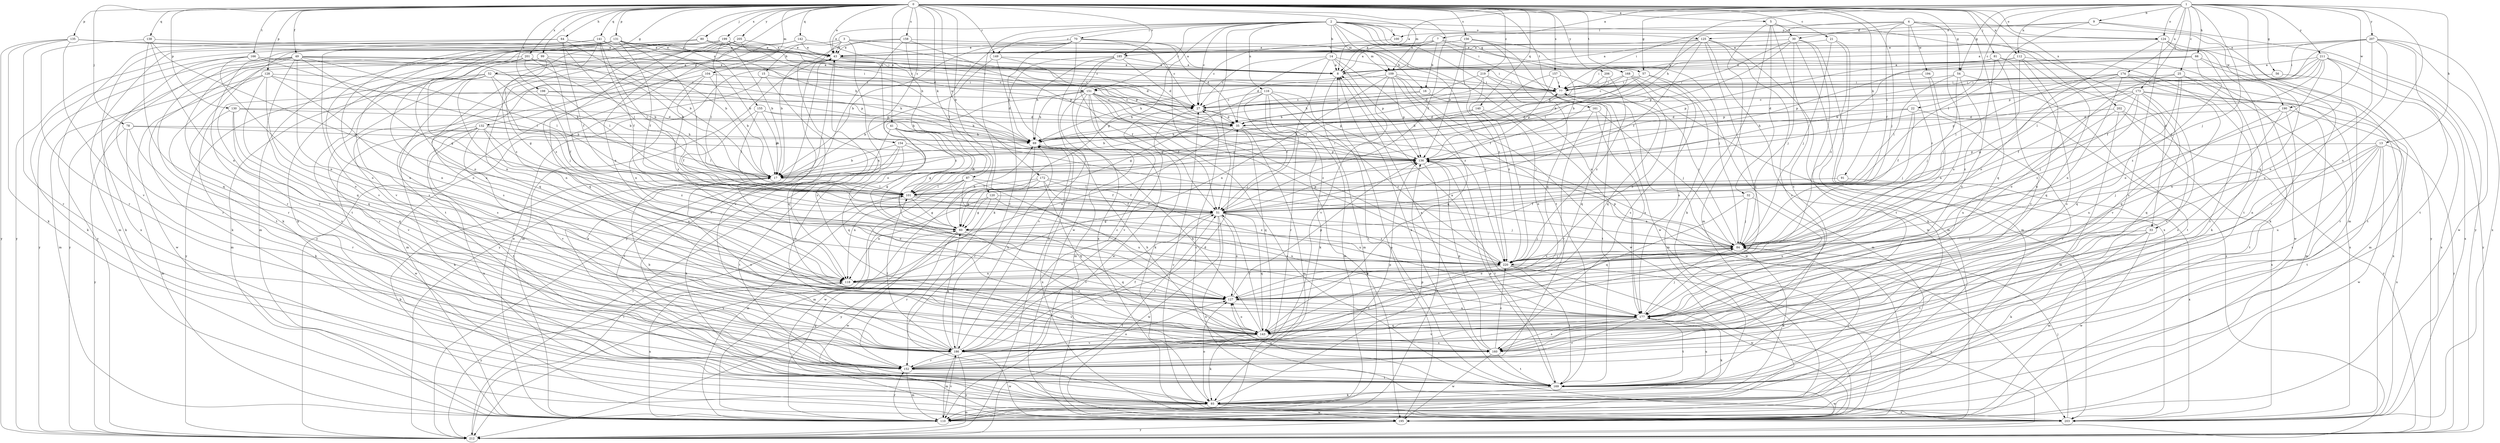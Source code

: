 strict digraph  {
0;
1;
2;
3;
4;
5;
7;
8;
9;
13;
14;
15;
16;
17;
21;
22;
25;
27;
30;
32;
33;
35;
41;
43;
49;
51;
52;
54;
56;
57;
60;
64;
66;
69;
70;
77;
78;
80;
81;
84;
87;
91;
93;
99;
100;
101;
104;
109;
110;
112;
116;
118;
120;
124;
125;
127;
128;
130;
131;
132;
135;
136;
138;
140;
141;
142;
143;
149;
151;
152;
154;
155;
156;
157;
158;
160;
161;
166;
168;
169;
172;
173;
174;
177;
185;
186;
190;
194;
195;
198;
199;
201;
202;
203;
205;
206;
207;
211;
212;
219;
220;
0 -> 5  [label=a];
0 -> 21  [label=c];
0 -> 41  [label=e];
0 -> 43  [label=e];
0 -> 49  [label=f];
0 -> 51  [label=f];
0 -> 52  [label=g];
0 -> 54  [label=g];
0 -> 64  [label=h];
0 -> 78  [label=j];
0 -> 80  [label=j];
0 -> 81  [label=j];
0 -> 84  [label=j];
0 -> 87  [label=k];
0 -> 91  [label=k];
0 -> 99  [label=l];
0 -> 104  [label=m];
0 -> 109  [label=m];
0 -> 112  [label=n];
0 -> 120  [label=o];
0 -> 124  [label=o];
0 -> 128  [label=p];
0 -> 130  [label=p];
0 -> 131  [label=p];
0 -> 132  [label=p];
0 -> 135  [label=p];
0 -> 138  [label=q];
0 -> 140  [label=q];
0 -> 141  [label=q];
0 -> 142  [label=q];
0 -> 149  [label=r];
0 -> 154  [label=s];
0 -> 155  [label=s];
0 -> 156  [label=s];
0 -> 157  [label=s];
0 -> 158  [label=s];
0 -> 161  [label=t];
0 -> 166  [label=t];
0 -> 168  [label=t];
0 -> 172  [label=u];
0 -> 185  [label=v];
0 -> 198  [label=x];
0 -> 199  [label=x];
0 -> 201  [label=x];
0 -> 202  [label=x];
0 -> 205  [label=y];
0 -> 206  [label=y];
0 -> 219  [label=z];
1 -> 7  [label=a];
1 -> 8  [label=a];
1 -> 9  [label=b];
1 -> 13  [label=b];
1 -> 22  [label=c];
1 -> 25  [label=c];
1 -> 54  [label=g];
1 -> 56  [label=g];
1 -> 57  [label=g];
1 -> 66  [label=h];
1 -> 69  [label=h];
1 -> 84  [label=j];
1 -> 112  [label=n];
1 -> 124  [label=o];
1 -> 143  [label=q];
1 -> 173  [label=u];
1 -> 174  [label=u];
1 -> 177  [label=u];
1 -> 190  [label=w];
1 -> 207  [label=y];
1 -> 211  [label=y];
2 -> 14  [label=b];
2 -> 27  [label=c];
2 -> 43  [label=e];
2 -> 51  [label=f];
2 -> 57  [label=g];
2 -> 60  [label=g];
2 -> 70  [label=i];
2 -> 77  [label=i];
2 -> 93  [label=k];
2 -> 100  [label=l];
2 -> 109  [label=m];
2 -> 116  [label=n];
2 -> 124  [label=o];
2 -> 125  [label=o];
2 -> 149  [label=r];
2 -> 151  [label=r];
2 -> 169  [label=t];
2 -> 177  [label=u];
2 -> 203  [label=x];
3 -> 15  [label=b];
3 -> 16  [label=b];
3 -> 27  [label=c];
3 -> 43  [label=e];
3 -> 109  [label=m];
3 -> 118  [label=n];
3 -> 160  [label=s];
3 -> 212  [label=y];
4 -> 8  [label=a];
4 -> 30  [label=d];
4 -> 51  [label=f];
4 -> 100  [label=l];
4 -> 143  [label=q];
4 -> 177  [label=u];
4 -> 190  [label=w];
4 -> 194  [label=w];
4 -> 220  [label=z];
5 -> 30  [label=d];
5 -> 32  [label=d];
5 -> 33  [label=d];
5 -> 93  [label=k];
5 -> 110  [label=m];
5 -> 160  [label=s];
7 -> 8  [label=a];
7 -> 16  [label=b];
7 -> 17  [label=b];
7 -> 33  [label=d];
7 -> 43  [label=e];
7 -> 151  [label=r];
7 -> 185  [label=v];
8 -> 77  [label=i];
8 -> 110  [label=m];
9 -> 77  [label=i];
9 -> 101  [label=l];
9 -> 110  [label=m];
9 -> 125  [label=o];
9 -> 212  [label=y];
13 -> 84  [label=j];
13 -> 118  [label=n];
13 -> 136  [label=p];
13 -> 160  [label=s];
13 -> 169  [label=t];
13 -> 177  [label=u];
13 -> 195  [label=w];
13 -> 203  [label=x];
14 -> 8  [label=a];
14 -> 27  [label=c];
14 -> 35  [label=d];
14 -> 51  [label=f];
14 -> 77  [label=i];
14 -> 136  [label=p];
14 -> 220  [label=z];
15 -> 110  [label=m];
15 -> 143  [label=q];
15 -> 151  [label=r];
16 -> 27  [label=c];
16 -> 69  [label=h];
16 -> 169  [label=t];
17 -> 101  [label=l];
17 -> 127  [label=o];
17 -> 160  [label=s];
21 -> 43  [label=e];
21 -> 84  [label=j];
21 -> 110  [label=m];
21 -> 220  [label=z];
22 -> 35  [label=d];
22 -> 51  [label=f];
22 -> 69  [label=h];
22 -> 84  [label=j];
22 -> 152  [label=r];
25 -> 77  [label=i];
25 -> 127  [label=o];
25 -> 143  [label=q];
25 -> 152  [label=r];
25 -> 186  [label=v];
25 -> 203  [label=x];
27 -> 35  [label=d];
27 -> 186  [label=v];
30 -> 43  [label=e];
30 -> 84  [label=j];
30 -> 101  [label=l];
30 -> 110  [label=m];
30 -> 136  [label=p];
30 -> 169  [label=t];
30 -> 203  [label=x];
32 -> 51  [label=f];
32 -> 84  [label=j];
32 -> 143  [label=q];
32 -> 177  [label=u];
33 -> 84  [label=j];
33 -> 93  [label=k];
33 -> 110  [label=m];
33 -> 169  [label=t];
33 -> 195  [label=w];
35 -> 69  [label=h];
35 -> 110  [label=m];
35 -> 118  [label=n];
35 -> 143  [label=q];
35 -> 195  [label=w];
41 -> 60  [label=g];
41 -> 69  [label=h];
41 -> 84  [label=j];
41 -> 143  [label=q];
41 -> 169  [label=t];
41 -> 186  [label=v];
43 -> 8  [label=a];
43 -> 27  [label=c];
43 -> 110  [label=m];
43 -> 152  [label=r];
43 -> 186  [label=v];
43 -> 212  [label=y];
43 -> 220  [label=z];
49 -> 8  [label=a];
49 -> 17  [label=b];
49 -> 60  [label=g];
49 -> 93  [label=k];
49 -> 101  [label=l];
49 -> 127  [label=o];
49 -> 136  [label=p];
49 -> 143  [label=q];
49 -> 152  [label=r];
49 -> 186  [label=v];
49 -> 212  [label=y];
51 -> 60  [label=g];
51 -> 84  [label=j];
51 -> 127  [label=o];
51 -> 136  [label=p];
51 -> 143  [label=q];
51 -> 186  [label=v];
51 -> 195  [label=w];
51 -> 203  [label=x];
51 -> 220  [label=z];
52 -> 17  [label=b];
52 -> 77  [label=i];
52 -> 84  [label=j];
52 -> 110  [label=m];
52 -> 118  [label=n];
52 -> 136  [label=p];
52 -> 152  [label=r];
52 -> 160  [label=s];
52 -> 212  [label=y];
54 -> 77  [label=i];
54 -> 84  [label=j];
54 -> 101  [label=l];
54 -> 169  [label=t];
54 -> 220  [label=z];
56 -> 77  [label=i];
56 -> 203  [label=x];
57 -> 35  [label=d];
57 -> 77  [label=i];
57 -> 110  [label=m];
57 -> 160  [label=s];
60 -> 69  [label=h];
60 -> 84  [label=j];
60 -> 143  [label=q];
60 -> 152  [label=r];
60 -> 160  [label=s];
60 -> 195  [label=w];
64 -> 17  [label=b];
64 -> 43  [label=e];
64 -> 51  [label=f];
64 -> 101  [label=l];
64 -> 203  [label=x];
64 -> 212  [label=y];
66 -> 8  [label=a];
66 -> 17  [label=b];
66 -> 136  [label=p];
66 -> 169  [label=t];
66 -> 186  [label=v];
66 -> 220  [label=z];
69 -> 136  [label=p];
69 -> 152  [label=r];
69 -> 203  [label=x];
70 -> 8  [label=a];
70 -> 17  [label=b];
70 -> 35  [label=d];
70 -> 43  [label=e];
70 -> 101  [label=l];
70 -> 195  [label=w];
70 -> 212  [label=y];
70 -> 220  [label=z];
77 -> 27  [label=c];
77 -> 69  [label=h];
77 -> 195  [label=w];
78 -> 69  [label=h];
78 -> 110  [label=m];
78 -> 136  [label=p];
78 -> 152  [label=r];
78 -> 212  [label=y];
80 -> 8  [label=a];
80 -> 35  [label=d];
80 -> 43  [label=e];
80 -> 177  [label=u];
80 -> 212  [label=y];
81 -> 8  [label=a];
81 -> 77  [label=i];
81 -> 160  [label=s];
81 -> 177  [label=u];
81 -> 186  [label=v];
81 -> 195  [label=w];
84 -> 77  [label=i];
84 -> 93  [label=k];
84 -> 127  [label=o];
84 -> 136  [label=p];
84 -> 220  [label=z];
87 -> 51  [label=f];
87 -> 101  [label=l];
87 -> 118  [label=n];
87 -> 127  [label=o];
87 -> 177  [label=u];
87 -> 195  [label=w];
87 -> 212  [label=y];
91 -> 101  [label=l];
91 -> 203  [label=x];
93 -> 84  [label=j];
93 -> 110  [label=m];
93 -> 127  [label=o];
93 -> 136  [label=p];
93 -> 195  [label=w];
93 -> 203  [label=x];
99 -> 8  [label=a];
99 -> 17  [label=b];
99 -> 51  [label=f];
99 -> 60  [label=g];
99 -> 93  [label=k];
99 -> 169  [label=t];
100 -> 27  [label=c];
101 -> 51  [label=f];
101 -> 60  [label=g];
101 -> 77  [label=i];
101 -> 110  [label=m];
101 -> 220  [label=z];
104 -> 17  [label=b];
104 -> 77  [label=i];
104 -> 118  [label=n];
104 -> 152  [label=r];
104 -> 220  [label=z];
109 -> 69  [label=h];
109 -> 77  [label=i];
109 -> 118  [label=n];
109 -> 136  [label=p];
109 -> 143  [label=q];
109 -> 186  [label=v];
109 -> 195  [label=w];
109 -> 220  [label=z];
110 -> 17  [label=b];
110 -> 43  [label=e];
110 -> 60  [label=g];
110 -> 118  [label=n];
110 -> 152  [label=r];
110 -> 186  [label=v];
112 -> 8  [label=a];
112 -> 84  [label=j];
112 -> 93  [label=k];
112 -> 136  [label=p];
112 -> 143  [label=q];
112 -> 177  [label=u];
116 -> 27  [label=c];
116 -> 51  [label=f];
116 -> 60  [label=g];
116 -> 93  [label=k];
116 -> 110  [label=m];
116 -> 136  [label=p];
116 -> 152  [label=r];
116 -> 169  [label=t];
118 -> 127  [label=o];
118 -> 160  [label=s];
118 -> 212  [label=y];
120 -> 51  [label=f];
120 -> 60  [label=g];
120 -> 118  [label=n];
120 -> 177  [label=u];
120 -> 212  [label=y];
124 -> 43  [label=e];
124 -> 93  [label=k];
124 -> 127  [label=o];
124 -> 160  [label=s];
124 -> 169  [label=t];
124 -> 212  [label=y];
125 -> 8  [label=a];
125 -> 17  [label=b];
125 -> 43  [label=e];
125 -> 51  [label=f];
125 -> 93  [label=k];
125 -> 143  [label=q];
125 -> 160  [label=s];
125 -> 195  [label=w];
127 -> 84  [label=j];
127 -> 136  [label=p];
127 -> 177  [label=u];
128 -> 69  [label=h];
128 -> 77  [label=i];
128 -> 110  [label=m];
128 -> 118  [label=n];
128 -> 127  [label=o];
128 -> 143  [label=q];
128 -> 195  [label=w];
130 -> 35  [label=d];
130 -> 69  [label=h];
130 -> 93  [label=k];
130 -> 143  [label=q];
130 -> 186  [label=v];
131 -> 17  [label=b];
131 -> 43  [label=e];
131 -> 51  [label=f];
131 -> 69  [label=h];
131 -> 93  [label=k];
131 -> 101  [label=l];
131 -> 127  [label=o];
131 -> 152  [label=r];
131 -> 160  [label=s];
131 -> 186  [label=v];
132 -> 69  [label=h];
132 -> 93  [label=k];
132 -> 101  [label=l];
132 -> 169  [label=t];
132 -> 177  [label=u];
132 -> 186  [label=v];
132 -> 195  [label=w];
132 -> 203  [label=x];
132 -> 220  [label=z];
135 -> 27  [label=c];
135 -> 43  [label=e];
135 -> 77  [label=i];
135 -> 93  [label=k];
135 -> 152  [label=r];
135 -> 186  [label=v];
135 -> 212  [label=y];
136 -> 17  [label=b];
136 -> 110  [label=m];
136 -> 169  [label=t];
138 -> 43  [label=e];
138 -> 60  [label=g];
138 -> 118  [label=n];
138 -> 143  [label=q];
138 -> 152  [label=r];
140 -> 17  [label=b];
140 -> 35  [label=d];
140 -> 127  [label=o];
140 -> 220  [label=z];
141 -> 17  [label=b];
141 -> 43  [label=e];
141 -> 51  [label=f];
141 -> 101  [label=l];
141 -> 110  [label=m];
141 -> 186  [label=v];
141 -> 220  [label=z];
142 -> 43  [label=e];
142 -> 136  [label=p];
142 -> 143  [label=q];
142 -> 169  [label=t];
143 -> 51  [label=f];
143 -> 69  [label=h];
143 -> 93  [label=k];
143 -> 127  [label=o];
143 -> 160  [label=s];
143 -> 186  [label=v];
149 -> 8  [label=a];
149 -> 35  [label=d];
149 -> 69  [label=h];
149 -> 127  [label=o];
151 -> 17  [label=b];
151 -> 27  [label=c];
151 -> 51  [label=f];
151 -> 69  [label=h];
151 -> 84  [label=j];
151 -> 93  [label=k];
151 -> 110  [label=m];
151 -> 186  [label=v];
151 -> 195  [label=w];
151 -> 203  [label=x];
151 -> 220  [label=z];
152 -> 35  [label=d];
152 -> 110  [label=m];
152 -> 127  [label=o];
152 -> 136  [label=p];
152 -> 169  [label=t];
154 -> 17  [label=b];
154 -> 60  [label=g];
154 -> 93  [label=k];
154 -> 136  [label=p];
154 -> 169  [label=t];
154 -> 212  [label=y];
155 -> 17  [label=b];
155 -> 35  [label=d];
155 -> 51  [label=f];
155 -> 69  [label=h];
155 -> 101  [label=l];
156 -> 43  [label=e];
156 -> 84  [label=j];
156 -> 136  [label=p];
156 -> 143  [label=q];
156 -> 195  [label=w];
156 -> 220  [label=z];
157 -> 51  [label=f];
157 -> 77  [label=i];
157 -> 101  [label=l];
157 -> 143  [label=q];
158 -> 17  [label=b];
158 -> 27  [label=c];
158 -> 43  [label=e];
158 -> 127  [label=o];
158 -> 136  [label=p];
158 -> 212  [label=y];
160 -> 8  [label=a];
160 -> 69  [label=h];
160 -> 136  [label=p];
160 -> 169  [label=t];
160 -> 195  [label=w];
160 -> 220  [label=z];
161 -> 35  [label=d];
161 -> 84  [label=j];
161 -> 152  [label=r];
161 -> 177  [label=u];
166 -> 8  [label=a];
166 -> 27  [label=c];
166 -> 93  [label=k];
166 -> 101  [label=l];
166 -> 118  [label=n];
166 -> 152  [label=r];
168 -> 27  [label=c];
168 -> 77  [label=i];
168 -> 110  [label=m];
168 -> 127  [label=o];
168 -> 136  [label=p];
168 -> 177  [label=u];
169 -> 8  [label=a];
169 -> 27  [label=c];
169 -> 93  [label=k];
169 -> 127  [label=o];
169 -> 136  [label=p];
169 -> 177  [label=u];
169 -> 195  [label=w];
172 -> 51  [label=f];
172 -> 60  [label=g];
172 -> 84  [label=j];
172 -> 101  [label=l];
172 -> 110  [label=m];
172 -> 143  [label=q];
172 -> 177  [label=u];
173 -> 27  [label=c];
173 -> 51  [label=f];
173 -> 84  [label=j];
173 -> 110  [label=m];
173 -> 136  [label=p];
173 -> 143  [label=q];
173 -> 186  [label=v];
173 -> 203  [label=x];
173 -> 220  [label=z];
174 -> 60  [label=g];
174 -> 77  [label=i];
174 -> 101  [label=l];
174 -> 110  [label=m];
174 -> 118  [label=n];
174 -> 136  [label=p];
174 -> 143  [label=q];
174 -> 152  [label=r];
177 -> 8  [label=a];
177 -> 84  [label=j];
177 -> 93  [label=k];
177 -> 143  [label=q];
177 -> 152  [label=r];
177 -> 160  [label=s];
177 -> 169  [label=t];
177 -> 186  [label=v];
185 -> 8  [label=a];
185 -> 35  [label=d];
185 -> 51  [label=f];
185 -> 69  [label=h];
185 -> 186  [label=v];
185 -> 203  [label=x];
186 -> 17  [label=b];
186 -> 27  [label=c];
186 -> 51  [label=f];
186 -> 60  [label=g];
186 -> 69  [label=h];
186 -> 101  [label=l];
186 -> 110  [label=m];
186 -> 152  [label=r];
186 -> 195  [label=w];
186 -> 212  [label=y];
190 -> 35  [label=d];
190 -> 160  [label=s];
190 -> 169  [label=t];
190 -> 177  [label=u];
190 -> 212  [label=y];
194 -> 77  [label=i];
194 -> 118  [label=n];
194 -> 212  [label=y];
195 -> 8  [label=a];
195 -> 212  [label=y];
198 -> 27  [label=c];
198 -> 35  [label=d];
198 -> 51  [label=f];
198 -> 186  [label=v];
199 -> 17  [label=b];
199 -> 27  [label=c];
199 -> 43  [label=e];
199 -> 77  [label=i];
199 -> 93  [label=k];
199 -> 101  [label=l];
199 -> 110  [label=m];
199 -> 177  [label=u];
199 -> 220  [label=z];
201 -> 8  [label=a];
201 -> 17  [label=b];
201 -> 77  [label=i];
201 -> 101  [label=l];
201 -> 118  [label=n];
201 -> 127  [label=o];
201 -> 212  [label=y];
202 -> 35  [label=d];
202 -> 110  [label=m];
202 -> 177  [label=u];
202 -> 203  [label=x];
202 -> 212  [label=y];
203 -> 27  [label=c];
203 -> 43  [label=e];
203 -> 77  [label=i];
203 -> 84  [label=j];
205 -> 43  [label=e];
205 -> 69  [label=h];
205 -> 118  [label=n];
205 -> 143  [label=q];
205 -> 160  [label=s];
205 -> 169  [label=t];
206 -> 17  [label=b];
206 -> 77  [label=i];
206 -> 220  [label=z];
207 -> 8  [label=a];
207 -> 43  [label=e];
207 -> 77  [label=i];
207 -> 127  [label=o];
207 -> 136  [label=p];
207 -> 169  [label=t];
207 -> 177  [label=u];
207 -> 195  [label=w];
207 -> 203  [label=x];
211 -> 8  [label=a];
211 -> 27  [label=c];
211 -> 51  [label=f];
211 -> 69  [label=h];
211 -> 101  [label=l];
211 -> 127  [label=o];
211 -> 177  [label=u];
211 -> 203  [label=x];
211 -> 212  [label=y];
212 -> 51  [label=f];
212 -> 101  [label=l];
219 -> 35  [label=d];
219 -> 69  [label=h];
219 -> 77  [label=i];
219 -> 143  [label=q];
219 -> 220  [label=z];
220 -> 27  [label=c];
220 -> 84  [label=j];
220 -> 118  [label=n];
220 -> 169  [label=t];
220 -> 186  [label=v];
220 -> 195  [label=w];
220 -> 212  [label=y];
}
